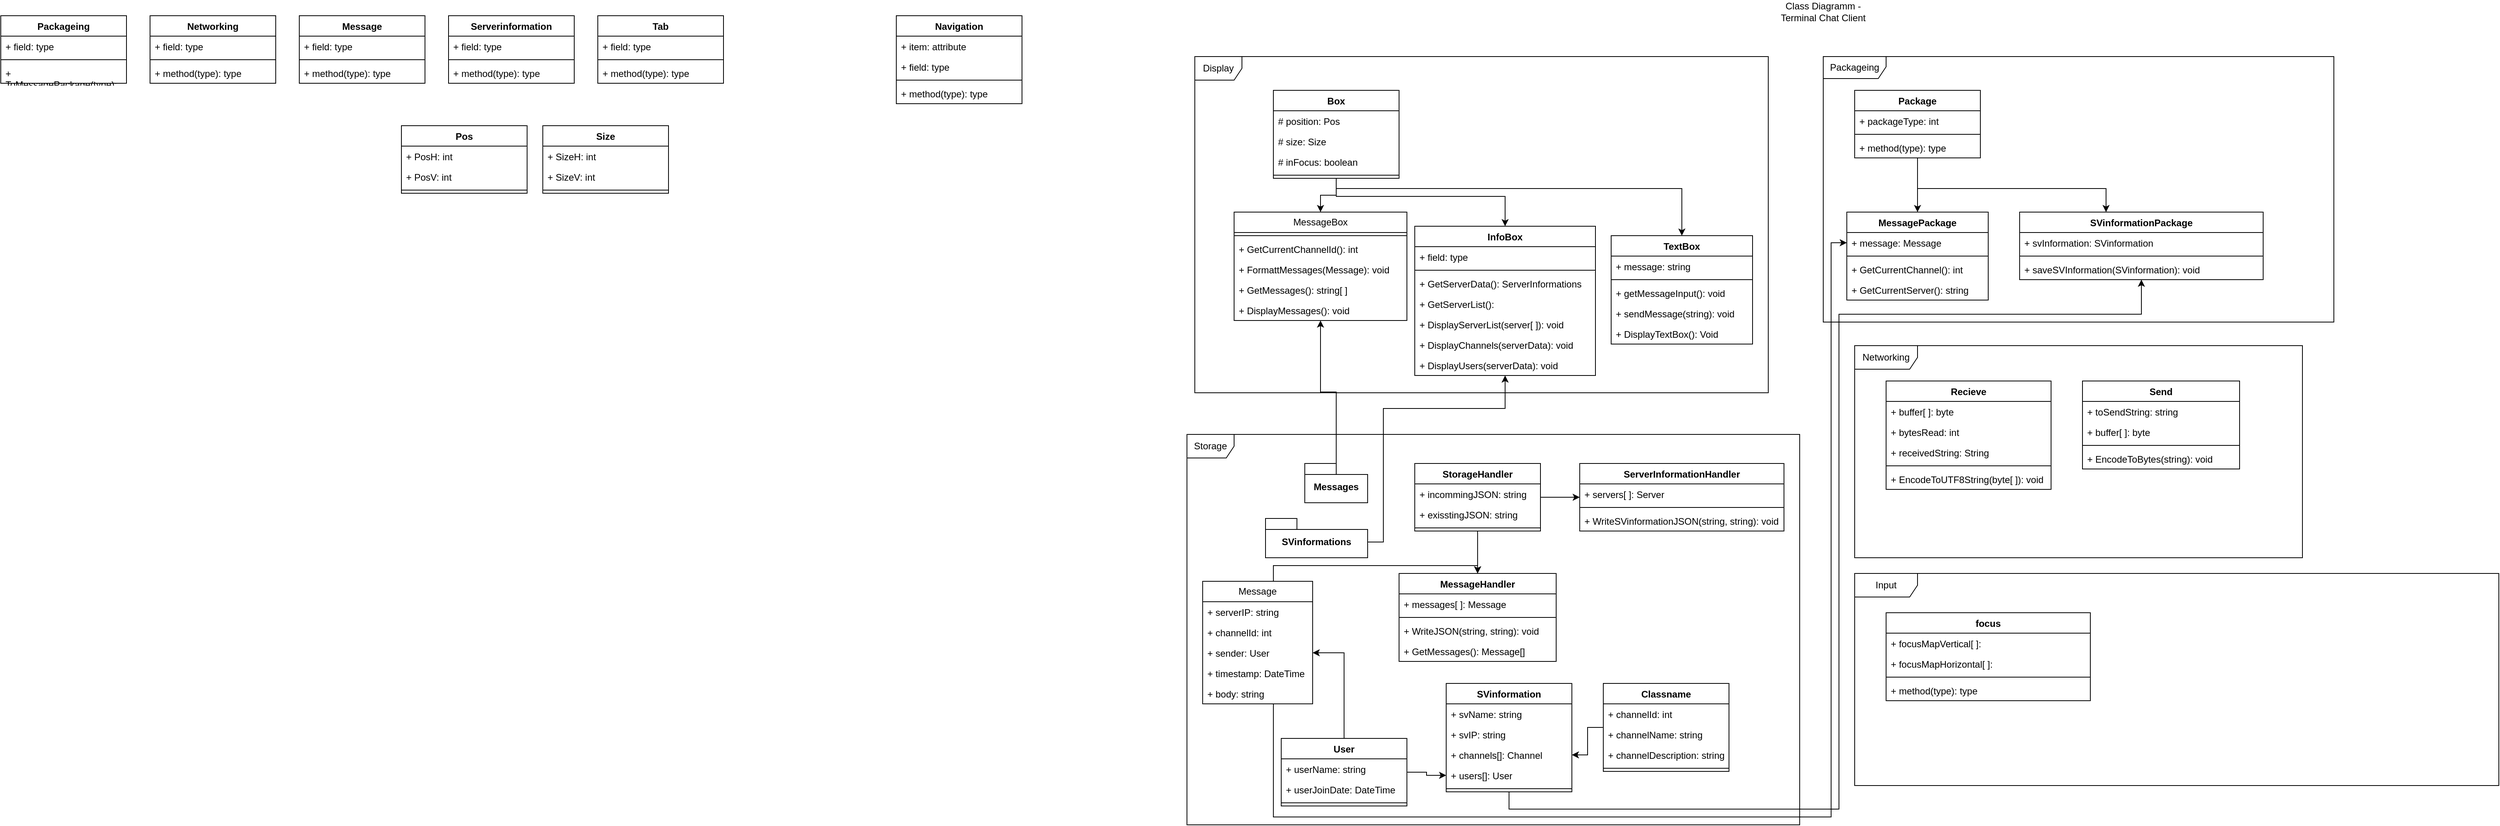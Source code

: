 <mxfile version="27.0.2">
  <diagram name="Seite-1" id="le3THTJW4CfcvoHK0XTa">
    <mxGraphModel dx="3783" dy="1387" grid="1" gridSize="10" guides="1" tooltips="1" connect="1" arrows="1" fold="1" page="1" pageScale="1" pageWidth="1920" pageHeight="1080" math="0" shadow="0">
      <root>
        <mxCell id="0" />
        <mxCell id="1" parent="0" />
        <mxCell id="gGIf_tLiYVhHUic03nXP-1" value="Class Diagramm - Terminal Chat Client" style="text;html=1;align=center;verticalAlign=middle;whiteSpace=wrap;rounded=0;" parent="1" vertex="1">
          <mxGeometry x="890" y="10" width="140" height="30" as="geometry" />
        </mxCell>
        <mxCell id="gGIf_tLiYVhHUic03nXP-6" value="Packageing" style="swimlane;fontStyle=1;align=center;verticalAlign=top;childLayout=stackLayout;horizontal=1;startSize=26;horizontalStack=0;resizeParent=1;resizeParentMax=0;resizeLast=0;collapsible=1;marginBottom=0;whiteSpace=wrap;html=1;" parent="1" vertex="1">
          <mxGeometry x="-1360" y="30" width="160" height="86" as="geometry" />
        </mxCell>
        <mxCell id="gGIf_tLiYVhHUic03nXP-7" value="+ field: type" style="text;strokeColor=none;fillColor=none;align=left;verticalAlign=top;spacingLeft=4;spacingRight=4;overflow=hidden;rotatable=0;points=[[0,0.5],[1,0.5]];portConstraint=eastwest;whiteSpace=wrap;html=1;" parent="gGIf_tLiYVhHUic03nXP-6" vertex="1">
          <mxGeometry y="26" width="160" height="26" as="geometry" />
        </mxCell>
        <mxCell id="gGIf_tLiYVhHUic03nXP-8" value="" style="line;strokeWidth=1;fillColor=none;align=left;verticalAlign=middle;spacingTop=-1;spacingLeft=3;spacingRight=3;rotatable=0;labelPosition=right;points=[];portConstraint=eastwest;strokeColor=inherit;" parent="gGIf_tLiYVhHUic03nXP-6" vertex="1">
          <mxGeometry y="52" width="160" height="8" as="geometry" />
        </mxCell>
        <mxCell id="gGIf_tLiYVhHUic03nXP-9" value="+ ToMessagePackage(type): type" style="text;strokeColor=none;fillColor=none;align=left;verticalAlign=top;spacingLeft=4;spacingRight=4;overflow=hidden;rotatable=0;points=[[0,0.5],[1,0.5]];portConstraint=eastwest;whiteSpace=wrap;html=1;" parent="gGIf_tLiYVhHUic03nXP-6" vertex="1">
          <mxGeometry y="60" width="160" height="26" as="geometry" />
        </mxCell>
        <mxCell id="gGIf_tLiYVhHUic03nXP-10" value="Networking" style="swimlane;fontStyle=1;align=center;verticalAlign=top;childLayout=stackLayout;horizontal=1;startSize=26;horizontalStack=0;resizeParent=1;resizeParentMax=0;resizeLast=0;collapsible=1;marginBottom=0;whiteSpace=wrap;html=1;" parent="1" vertex="1">
          <mxGeometry x="-1170" y="30" width="160" height="86" as="geometry" />
        </mxCell>
        <mxCell id="gGIf_tLiYVhHUic03nXP-11" value="+ field: type" style="text;strokeColor=none;fillColor=none;align=left;verticalAlign=top;spacingLeft=4;spacingRight=4;overflow=hidden;rotatable=0;points=[[0,0.5],[1,0.5]];portConstraint=eastwest;whiteSpace=wrap;html=1;" parent="gGIf_tLiYVhHUic03nXP-10" vertex="1">
          <mxGeometry y="26" width="160" height="26" as="geometry" />
        </mxCell>
        <mxCell id="gGIf_tLiYVhHUic03nXP-12" value="" style="line;strokeWidth=1;fillColor=none;align=left;verticalAlign=middle;spacingTop=-1;spacingLeft=3;spacingRight=3;rotatable=0;labelPosition=right;points=[];portConstraint=eastwest;strokeColor=inherit;" parent="gGIf_tLiYVhHUic03nXP-10" vertex="1">
          <mxGeometry y="52" width="160" height="8" as="geometry" />
        </mxCell>
        <mxCell id="gGIf_tLiYVhHUic03nXP-13" value="+ method(type): type" style="text;strokeColor=none;fillColor=none;align=left;verticalAlign=top;spacingLeft=4;spacingRight=4;overflow=hidden;rotatable=0;points=[[0,0.5],[1,0.5]];portConstraint=eastwest;whiteSpace=wrap;html=1;" parent="gGIf_tLiYVhHUic03nXP-10" vertex="1">
          <mxGeometry y="60" width="160" height="26" as="geometry" />
        </mxCell>
        <mxCell id="gGIf_tLiYVhHUic03nXP-14" value="Message" style="swimlane;fontStyle=1;align=center;verticalAlign=top;childLayout=stackLayout;horizontal=1;startSize=26;horizontalStack=0;resizeParent=1;resizeParentMax=0;resizeLast=0;collapsible=1;marginBottom=0;whiteSpace=wrap;html=1;" parent="1" vertex="1">
          <mxGeometry x="-980" y="30" width="160" height="86" as="geometry" />
        </mxCell>
        <mxCell id="gGIf_tLiYVhHUic03nXP-15" value="+ field: type" style="text;strokeColor=none;fillColor=none;align=left;verticalAlign=top;spacingLeft=4;spacingRight=4;overflow=hidden;rotatable=0;points=[[0,0.5],[1,0.5]];portConstraint=eastwest;whiteSpace=wrap;html=1;" parent="gGIf_tLiYVhHUic03nXP-14" vertex="1">
          <mxGeometry y="26" width="160" height="26" as="geometry" />
        </mxCell>
        <mxCell id="gGIf_tLiYVhHUic03nXP-16" value="" style="line;strokeWidth=1;fillColor=none;align=left;verticalAlign=middle;spacingTop=-1;spacingLeft=3;spacingRight=3;rotatable=0;labelPosition=right;points=[];portConstraint=eastwest;strokeColor=inherit;" parent="gGIf_tLiYVhHUic03nXP-14" vertex="1">
          <mxGeometry y="52" width="160" height="8" as="geometry" />
        </mxCell>
        <mxCell id="gGIf_tLiYVhHUic03nXP-17" value="+ method(type): type" style="text;strokeColor=none;fillColor=none;align=left;verticalAlign=top;spacingLeft=4;spacingRight=4;overflow=hidden;rotatable=0;points=[[0,0.5],[1,0.5]];portConstraint=eastwest;whiteSpace=wrap;html=1;" parent="gGIf_tLiYVhHUic03nXP-14" vertex="1">
          <mxGeometry y="60" width="160" height="26" as="geometry" />
        </mxCell>
        <mxCell id="gGIf_tLiYVhHUic03nXP-18" value="Serverinformation" style="swimlane;fontStyle=1;align=center;verticalAlign=top;childLayout=stackLayout;horizontal=1;startSize=26;horizontalStack=0;resizeParent=1;resizeParentMax=0;resizeLast=0;collapsible=1;marginBottom=0;whiteSpace=wrap;html=1;" parent="1" vertex="1">
          <mxGeometry x="-790" y="30" width="160" height="86" as="geometry" />
        </mxCell>
        <mxCell id="gGIf_tLiYVhHUic03nXP-19" value="+ field: type" style="text;strokeColor=none;fillColor=none;align=left;verticalAlign=top;spacingLeft=4;spacingRight=4;overflow=hidden;rotatable=0;points=[[0,0.5],[1,0.5]];portConstraint=eastwest;whiteSpace=wrap;html=1;" parent="gGIf_tLiYVhHUic03nXP-18" vertex="1">
          <mxGeometry y="26" width="160" height="26" as="geometry" />
        </mxCell>
        <mxCell id="gGIf_tLiYVhHUic03nXP-20" value="" style="line;strokeWidth=1;fillColor=none;align=left;verticalAlign=middle;spacingTop=-1;spacingLeft=3;spacingRight=3;rotatable=0;labelPosition=right;points=[];portConstraint=eastwest;strokeColor=inherit;" parent="gGIf_tLiYVhHUic03nXP-18" vertex="1">
          <mxGeometry y="52" width="160" height="8" as="geometry" />
        </mxCell>
        <mxCell id="gGIf_tLiYVhHUic03nXP-21" value="+ method(type): type" style="text;strokeColor=none;fillColor=none;align=left;verticalAlign=top;spacingLeft=4;spacingRight=4;overflow=hidden;rotatable=0;points=[[0,0.5],[1,0.5]];portConstraint=eastwest;whiteSpace=wrap;html=1;" parent="gGIf_tLiYVhHUic03nXP-18" vertex="1">
          <mxGeometry y="60" width="160" height="26" as="geometry" />
        </mxCell>
        <mxCell id="gGIf_tLiYVhHUic03nXP-22" value="Tab" style="swimlane;fontStyle=1;align=center;verticalAlign=top;childLayout=stackLayout;horizontal=1;startSize=26;horizontalStack=0;resizeParent=1;resizeParentMax=0;resizeLast=0;collapsible=1;marginBottom=0;whiteSpace=wrap;html=1;" parent="1" vertex="1">
          <mxGeometry x="-600" y="30" width="160" height="86" as="geometry" />
        </mxCell>
        <mxCell id="gGIf_tLiYVhHUic03nXP-23" value="+ field: type" style="text;strokeColor=none;fillColor=none;align=left;verticalAlign=top;spacingLeft=4;spacingRight=4;overflow=hidden;rotatable=0;points=[[0,0.5],[1,0.5]];portConstraint=eastwest;whiteSpace=wrap;html=1;" parent="gGIf_tLiYVhHUic03nXP-22" vertex="1">
          <mxGeometry y="26" width="160" height="26" as="geometry" />
        </mxCell>
        <mxCell id="gGIf_tLiYVhHUic03nXP-24" value="" style="line;strokeWidth=1;fillColor=none;align=left;verticalAlign=middle;spacingTop=-1;spacingLeft=3;spacingRight=3;rotatable=0;labelPosition=right;points=[];portConstraint=eastwest;strokeColor=inherit;" parent="gGIf_tLiYVhHUic03nXP-22" vertex="1">
          <mxGeometry y="52" width="160" height="8" as="geometry" />
        </mxCell>
        <mxCell id="gGIf_tLiYVhHUic03nXP-25" value="+ method(type): type" style="text;strokeColor=none;fillColor=none;align=left;verticalAlign=top;spacingLeft=4;spacingRight=4;overflow=hidden;rotatable=0;points=[[0,0.5],[1,0.5]];portConstraint=eastwest;whiteSpace=wrap;html=1;" parent="gGIf_tLiYVhHUic03nXP-22" vertex="1">
          <mxGeometry y="60" width="160" height="26" as="geometry" />
        </mxCell>
        <mxCell id="IkRlT8guli4DYxrjd5r7-16" style="edgeStyle=orthogonalEdgeStyle;rounded=0;orthogonalLoop=1;jettySize=auto;html=1;" edge="1" parent="1" source="gGIf_tLiYVhHUic03nXP-26" target="gGIf_tLiYVhHUic03nXP-54">
          <mxGeometry relative="1" as="geometry" />
        </mxCell>
        <mxCell id="IkRlT8guli4DYxrjd5r7-17" style="edgeStyle=orthogonalEdgeStyle;rounded=0;orthogonalLoop=1;jettySize=auto;html=1;" edge="1" parent="1" source="gGIf_tLiYVhHUic03nXP-26" target="IkRlT8guli4DYxrjd5r7-3">
          <mxGeometry relative="1" as="geometry">
            <Array as="points">
              <mxPoint x="340" y="260" />
              <mxPoint x="555" y="260" />
            </Array>
          </mxGeometry>
        </mxCell>
        <mxCell id="IkRlT8guli4DYxrjd5r7-18" style="edgeStyle=orthogonalEdgeStyle;rounded=0;orthogonalLoop=1;jettySize=auto;html=1;" edge="1" parent="1" source="gGIf_tLiYVhHUic03nXP-26" target="IkRlT8guli4DYxrjd5r7-9">
          <mxGeometry relative="1" as="geometry">
            <Array as="points">
              <mxPoint x="340" y="250" />
              <mxPoint x="780" y="250" />
            </Array>
          </mxGeometry>
        </mxCell>
        <mxCell id="gGIf_tLiYVhHUic03nXP-26" value="Box" style="swimlane;fontStyle=1;align=center;verticalAlign=top;childLayout=stackLayout;horizontal=1;startSize=26;horizontalStack=0;resizeParent=1;resizeParentMax=0;resizeLast=0;collapsible=1;marginBottom=0;whiteSpace=wrap;html=1;" parent="1" vertex="1">
          <mxGeometry x="260" y="125" width="160" height="112" as="geometry" />
        </mxCell>
        <mxCell id="gGIf_tLiYVhHUic03nXP-27" value="# position: Pos" style="text;strokeColor=none;fillColor=none;align=left;verticalAlign=top;spacingLeft=4;spacingRight=4;overflow=hidden;rotatable=0;points=[[0,0.5],[1,0.5]];portConstraint=eastwest;whiteSpace=wrap;html=1;" parent="gGIf_tLiYVhHUic03nXP-26" vertex="1">
          <mxGeometry y="26" width="160" height="26" as="geometry" />
        </mxCell>
        <mxCell id="gGIf_tLiYVhHUic03nXP-30" value="# size: Size" style="text;strokeColor=none;fillColor=none;align=left;verticalAlign=top;spacingLeft=4;spacingRight=4;overflow=hidden;rotatable=0;points=[[0,0.5],[1,0.5]];portConstraint=eastwest;whiteSpace=wrap;html=1;" parent="gGIf_tLiYVhHUic03nXP-26" vertex="1">
          <mxGeometry y="52" width="160" height="26" as="geometry" />
        </mxCell>
        <mxCell id="gGIf_tLiYVhHUic03nXP-32" value="# inFocus: boolean" style="text;strokeColor=none;fillColor=none;align=left;verticalAlign=top;spacingLeft=4;spacingRight=4;overflow=hidden;rotatable=0;points=[[0,0.5],[1,0.5]];portConstraint=eastwest;whiteSpace=wrap;html=1;" parent="gGIf_tLiYVhHUic03nXP-26" vertex="1">
          <mxGeometry y="78" width="160" height="26" as="geometry" />
        </mxCell>
        <mxCell id="gGIf_tLiYVhHUic03nXP-28" value="" style="line;strokeWidth=1;fillColor=none;align=left;verticalAlign=middle;spacingTop=-1;spacingLeft=3;spacingRight=3;rotatable=0;labelPosition=right;points=[];portConstraint=eastwest;strokeColor=inherit;" parent="gGIf_tLiYVhHUic03nXP-26" vertex="1">
          <mxGeometry y="104" width="160" height="8" as="geometry" />
        </mxCell>
        <mxCell id="gGIf_tLiYVhHUic03nXP-34" value="Navigation" style="swimlane;fontStyle=1;align=center;verticalAlign=top;childLayout=stackLayout;horizontal=1;startSize=26;horizontalStack=0;resizeParent=1;resizeParentMax=0;resizeLast=0;collapsible=1;marginBottom=0;whiteSpace=wrap;html=1;" parent="1" vertex="1">
          <mxGeometry x="-220" y="30" width="160" height="112" as="geometry" />
        </mxCell>
        <mxCell id="gGIf_tLiYVhHUic03nXP-38" value="+ item: attribute" style="text;strokeColor=none;fillColor=none;align=left;verticalAlign=top;spacingLeft=4;spacingRight=4;overflow=hidden;rotatable=0;points=[[0,0.5],[1,0.5]];portConstraint=eastwest;whiteSpace=wrap;html=1;" parent="gGIf_tLiYVhHUic03nXP-34" vertex="1">
          <mxGeometry y="26" width="160" height="26" as="geometry" />
        </mxCell>
        <mxCell id="gGIf_tLiYVhHUic03nXP-35" value="+ field: type" style="text;strokeColor=none;fillColor=none;align=left;verticalAlign=top;spacingLeft=4;spacingRight=4;overflow=hidden;rotatable=0;points=[[0,0.5],[1,0.5]];portConstraint=eastwest;whiteSpace=wrap;html=1;" parent="gGIf_tLiYVhHUic03nXP-34" vertex="1">
          <mxGeometry y="52" width="160" height="26" as="geometry" />
        </mxCell>
        <mxCell id="gGIf_tLiYVhHUic03nXP-36" value="" style="line;strokeWidth=1;fillColor=none;align=left;verticalAlign=middle;spacingTop=-1;spacingLeft=3;spacingRight=3;rotatable=0;labelPosition=right;points=[];portConstraint=eastwest;strokeColor=inherit;" parent="gGIf_tLiYVhHUic03nXP-34" vertex="1">
          <mxGeometry y="78" width="160" height="8" as="geometry" />
        </mxCell>
        <mxCell id="gGIf_tLiYVhHUic03nXP-37" value="+ method(type): type" style="text;strokeColor=none;fillColor=none;align=left;verticalAlign=top;spacingLeft=4;spacingRight=4;overflow=hidden;rotatable=0;points=[[0,0.5],[1,0.5]];portConstraint=eastwest;whiteSpace=wrap;html=1;" parent="gGIf_tLiYVhHUic03nXP-34" vertex="1">
          <mxGeometry y="86" width="160" height="26" as="geometry" />
        </mxCell>
        <mxCell id="gGIf_tLiYVhHUic03nXP-39" value="Pos" style="swimlane;fontStyle=1;align=center;verticalAlign=top;childLayout=stackLayout;horizontal=1;startSize=26;horizontalStack=0;resizeParent=1;resizeParentMax=0;resizeLast=0;collapsible=1;marginBottom=0;whiteSpace=wrap;html=1;" parent="1" vertex="1">
          <mxGeometry x="-850" y="170" width="160" height="86" as="geometry" />
        </mxCell>
        <mxCell id="gGIf_tLiYVhHUic03nXP-40" value="+ PosH: int" style="text;strokeColor=none;fillColor=none;align=left;verticalAlign=top;spacingLeft=4;spacingRight=4;overflow=hidden;rotatable=0;points=[[0,0.5],[1,0.5]];portConstraint=eastwest;whiteSpace=wrap;html=1;" parent="gGIf_tLiYVhHUic03nXP-39" vertex="1">
          <mxGeometry y="26" width="160" height="26" as="geometry" />
        </mxCell>
        <mxCell id="gGIf_tLiYVhHUic03nXP-43" value="+ PosV: int" style="text;strokeColor=none;fillColor=none;align=left;verticalAlign=top;spacingLeft=4;spacingRight=4;overflow=hidden;rotatable=0;points=[[0,0.5],[1,0.5]];portConstraint=eastwest;whiteSpace=wrap;html=1;" parent="gGIf_tLiYVhHUic03nXP-39" vertex="1">
          <mxGeometry y="52" width="160" height="26" as="geometry" />
        </mxCell>
        <mxCell id="gGIf_tLiYVhHUic03nXP-41" value="" style="line;strokeWidth=1;fillColor=none;align=left;verticalAlign=middle;spacingTop=-1;spacingLeft=3;spacingRight=3;rotatable=0;labelPosition=right;points=[];portConstraint=eastwest;strokeColor=inherit;" parent="gGIf_tLiYVhHUic03nXP-39" vertex="1">
          <mxGeometry y="78" width="160" height="8" as="geometry" />
        </mxCell>
        <mxCell id="gGIf_tLiYVhHUic03nXP-44" value="Size" style="swimlane;fontStyle=1;align=center;verticalAlign=top;childLayout=stackLayout;horizontal=1;startSize=26;horizontalStack=0;resizeParent=1;resizeParentMax=0;resizeLast=0;collapsible=1;marginBottom=0;whiteSpace=wrap;html=1;" parent="1" vertex="1">
          <mxGeometry x="-670" y="170" width="160" height="86" as="geometry" />
        </mxCell>
        <mxCell id="gGIf_tLiYVhHUic03nXP-45" value="+ SizeH: int" style="text;strokeColor=none;fillColor=none;align=left;verticalAlign=top;spacingLeft=4;spacingRight=4;overflow=hidden;rotatable=0;points=[[0,0.5],[1,0.5]];portConstraint=eastwest;whiteSpace=wrap;html=1;" parent="gGIf_tLiYVhHUic03nXP-44" vertex="1">
          <mxGeometry y="26" width="160" height="26" as="geometry" />
        </mxCell>
        <mxCell id="gGIf_tLiYVhHUic03nXP-46" value="+ SizeV: int" style="text;strokeColor=none;fillColor=none;align=left;verticalAlign=top;spacingLeft=4;spacingRight=4;overflow=hidden;rotatable=0;points=[[0,0.5],[1,0.5]];portConstraint=eastwest;whiteSpace=wrap;html=1;" parent="gGIf_tLiYVhHUic03nXP-44" vertex="1">
          <mxGeometry y="52" width="160" height="26" as="geometry" />
        </mxCell>
        <mxCell id="gGIf_tLiYVhHUic03nXP-47" value="" style="line;strokeWidth=1;fillColor=none;align=left;verticalAlign=middle;spacingTop=-1;spacingLeft=3;spacingRight=3;rotatable=0;labelPosition=right;points=[];portConstraint=eastwest;strokeColor=inherit;" parent="gGIf_tLiYVhHUic03nXP-44" vertex="1">
          <mxGeometry y="78" width="160" height="8" as="geometry" />
        </mxCell>
        <mxCell id="gGIf_tLiYVhHUic03nXP-53" value="Display" style="shape=umlFrame;whiteSpace=wrap;html=1;pointerEvents=0;" parent="1" vertex="1">
          <mxGeometry x="160" y="82" width="730" height="428" as="geometry" />
        </mxCell>
        <mxCell id="gGIf_tLiYVhHUic03nXP-54" value="MessageBox" style="swimlane;fontStyle=0;childLayout=stackLayout;horizontal=1;startSize=26;fillColor=none;horizontalStack=0;resizeParent=1;resizeParentMax=0;resizeLast=0;collapsible=1;marginBottom=0;whiteSpace=wrap;html=1;" parent="1" vertex="1">
          <mxGeometry x="210" y="280" width="220" height="138" as="geometry" />
        </mxCell>
        <mxCell id="IkRlT8guli4DYxrjd5r7-1" value="" style="line;strokeWidth=1;fillColor=none;align=left;verticalAlign=middle;spacingTop=-1;spacingLeft=3;spacingRight=3;rotatable=0;labelPosition=right;points=[];portConstraint=eastwest;strokeColor=inherit;" vertex="1" parent="gGIf_tLiYVhHUic03nXP-54">
          <mxGeometry y="26" width="220" height="8" as="geometry" />
        </mxCell>
        <mxCell id="IkRlT8guli4DYxrjd5r7-78" value="+ GetCurrentChannelId(): int" style="text;strokeColor=none;fillColor=none;align=left;verticalAlign=top;spacingLeft=4;spacingRight=4;overflow=hidden;rotatable=0;points=[[0,0.5],[1,0.5]];portConstraint=eastwest;whiteSpace=wrap;html=1;" vertex="1" parent="gGIf_tLiYVhHUic03nXP-54">
          <mxGeometry y="34" width="220" height="26" as="geometry" />
        </mxCell>
        <mxCell id="IkRlT8guli4DYxrjd5r7-80" value="+ FormattMessages(Message): void" style="text;strokeColor=none;fillColor=none;align=left;verticalAlign=top;spacingLeft=4;spacingRight=4;overflow=hidden;rotatable=0;points=[[0,0.5],[1,0.5]];portConstraint=eastwest;whiteSpace=wrap;html=1;" vertex="1" parent="gGIf_tLiYVhHUic03nXP-54">
          <mxGeometry y="60" width="220" height="26" as="geometry" />
        </mxCell>
        <mxCell id="IkRlT8guli4DYxrjd5r7-2" value="+ GetMessages(): string[ ]" style="text;strokeColor=none;fillColor=none;align=left;verticalAlign=top;spacingLeft=4;spacingRight=4;overflow=hidden;rotatable=0;points=[[0,0.5],[1,0.5]];portConstraint=eastwest;whiteSpace=wrap;html=1;" vertex="1" parent="gGIf_tLiYVhHUic03nXP-54">
          <mxGeometry y="86" width="220" height="26" as="geometry" />
        </mxCell>
        <mxCell id="gGIf_tLiYVhHUic03nXP-57" value="+ DisplayMessages(): void" style="text;strokeColor=none;fillColor=none;align=left;verticalAlign=top;spacingLeft=4;spacingRight=4;overflow=hidden;rotatable=0;points=[[0,0.5],[1,0.5]];portConstraint=eastwest;whiteSpace=wrap;html=1;" parent="gGIf_tLiYVhHUic03nXP-54" vertex="1">
          <mxGeometry y="112" width="220" height="26" as="geometry" />
        </mxCell>
        <mxCell id="IkRlT8guli4DYxrjd5r7-3" value="InfoBox" style="swimlane;fontStyle=1;align=center;verticalAlign=top;childLayout=stackLayout;horizontal=1;startSize=26;horizontalStack=0;resizeParent=1;resizeParentMax=0;resizeLast=0;collapsible=1;marginBottom=0;whiteSpace=wrap;html=1;" vertex="1" parent="1">
          <mxGeometry x="440" y="298" width="230" height="190" as="geometry" />
        </mxCell>
        <mxCell id="IkRlT8guli4DYxrjd5r7-4" value="+ field: type" style="text;strokeColor=none;fillColor=none;align=left;verticalAlign=top;spacingLeft=4;spacingRight=4;overflow=hidden;rotatable=0;points=[[0,0.5],[1,0.5]];portConstraint=eastwest;whiteSpace=wrap;html=1;" vertex="1" parent="IkRlT8guli4DYxrjd5r7-3">
          <mxGeometry y="26" width="230" height="26" as="geometry" />
        </mxCell>
        <mxCell id="IkRlT8guli4DYxrjd5r7-5" value="" style="line;strokeWidth=1;fillColor=none;align=left;verticalAlign=middle;spacingTop=-1;spacingLeft=3;spacingRight=3;rotatable=0;labelPosition=right;points=[];portConstraint=eastwest;strokeColor=inherit;" vertex="1" parent="IkRlT8guli4DYxrjd5r7-3">
          <mxGeometry y="52" width="230" height="8" as="geometry" />
        </mxCell>
        <mxCell id="IkRlT8guli4DYxrjd5r7-6" value="+ GetServerData(): ServerInformations" style="text;strokeColor=none;fillColor=none;align=left;verticalAlign=top;spacingLeft=4;spacingRight=4;overflow=hidden;rotatable=0;points=[[0,0.5],[1,0.5]];portConstraint=eastwest;whiteSpace=wrap;html=1;" vertex="1" parent="IkRlT8guli4DYxrjd5r7-3">
          <mxGeometry y="60" width="230" height="26" as="geometry" />
        </mxCell>
        <mxCell id="IkRlT8guli4DYxrjd5r7-15" value="+ GetServerList():&amp;nbsp;" style="text;strokeColor=none;fillColor=none;align=left;verticalAlign=top;spacingLeft=4;spacingRight=4;overflow=hidden;rotatable=0;points=[[0,0.5],[1,0.5]];portConstraint=eastwest;whiteSpace=wrap;html=1;" vertex="1" parent="IkRlT8guli4DYxrjd5r7-3">
          <mxGeometry y="86" width="230" height="26" as="geometry" />
        </mxCell>
        <mxCell id="IkRlT8guli4DYxrjd5r7-13" value="+ DisplayServerList(server[ ]): void&amp;nbsp;" style="text;strokeColor=none;fillColor=none;align=left;verticalAlign=top;spacingLeft=4;spacingRight=4;overflow=hidden;rotatable=0;points=[[0,0.5],[1,0.5]];portConstraint=eastwest;whiteSpace=wrap;html=1;" vertex="1" parent="IkRlT8guli4DYxrjd5r7-3">
          <mxGeometry y="112" width="230" height="26" as="geometry" />
        </mxCell>
        <mxCell id="IkRlT8guli4DYxrjd5r7-14" value="+ DisplayChannels(serverData): void" style="text;strokeColor=none;fillColor=none;align=left;verticalAlign=top;spacingLeft=4;spacingRight=4;overflow=hidden;rotatable=0;points=[[0,0.5],[1,0.5]];portConstraint=eastwest;whiteSpace=wrap;html=1;" vertex="1" parent="IkRlT8guli4DYxrjd5r7-3">
          <mxGeometry y="138" width="230" height="26" as="geometry" />
        </mxCell>
        <mxCell id="IkRlT8guli4DYxrjd5r7-7" value="+ DisplayUsers(serverData): void" style="text;strokeColor=none;fillColor=none;align=left;verticalAlign=top;spacingLeft=4;spacingRight=4;overflow=hidden;rotatable=0;points=[[0,0.5],[1,0.5]];portConstraint=eastwest;whiteSpace=wrap;html=1;" vertex="1" parent="IkRlT8guli4DYxrjd5r7-3">
          <mxGeometry y="164" width="230" height="26" as="geometry" />
        </mxCell>
        <mxCell id="IkRlT8guli4DYxrjd5r7-9" value="TextBox" style="swimlane;fontStyle=1;align=center;verticalAlign=top;childLayout=stackLayout;horizontal=1;startSize=26;horizontalStack=0;resizeParent=1;resizeParentMax=0;resizeLast=0;collapsible=1;marginBottom=0;whiteSpace=wrap;html=1;" vertex="1" parent="1">
          <mxGeometry x="690" y="310" width="180" height="138" as="geometry" />
        </mxCell>
        <mxCell id="IkRlT8guli4DYxrjd5r7-10" value="+ message: string" style="text;strokeColor=none;fillColor=none;align=left;verticalAlign=top;spacingLeft=4;spacingRight=4;overflow=hidden;rotatable=0;points=[[0,0.5],[1,0.5]];portConstraint=eastwest;whiteSpace=wrap;html=1;" vertex="1" parent="IkRlT8guli4DYxrjd5r7-9">
          <mxGeometry y="26" width="180" height="26" as="geometry" />
        </mxCell>
        <mxCell id="IkRlT8guli4DYxrjd5r7-11" value="" style="line;strokeWidth=1;fillColor=none;align=left;verticalAlign=middle;spacingTop=-1;spacingLeft=3;spacingRight=3;rotatable=0;labelPosition=right;points=[];portConstraint=eastwest;strokeColor=inherit;" vertex="1" parent="IkRlT8guli4DYxrjd5r7-9">
          <mxGeometry y="52" width="180" height="8" as="geometry" />
        </mxCell>
        <mxCell id="IkRlT8guli4DYxrjd5r7-23" value="+ getMessageInput(): void" style="text;strokeColor=none;fillColor=none;align=left;verticalAlign=top;spacingLeft=4;spacingRight=4;overflow=hidden;rotatable=0;points=[[0,0.5],[1,0.5]];portConstraint=eastwest;whiteSpace=wrap;html=1;" vertex="1" parent="IkRlT8guli4DYxrjd5r7-9">
          <mxGeometry y="60" width="180" height="26" as="geometry" />
        </mxCell>
        <mxCell id="IkRlT8guli4DYxrjd5r7-12" value="+ sendMessage(string): void" style="text;strokeColor=none;fillColor=none;align=left;verticalAlign=top;spacingLeft=4;spacingRight=4;overflow=hidden;rotatable=0;points=[[0,0.5],[1,0.5]];portConstraint=eastwest;whiteSpace=wrap;html=1;" vertex="1" parent="IkRlT8guli4DYxrjd5r7-9">
          <mxGeometry y="86" width="180" height="26" as="geometry" />
        </mxCell>
        <mxCell id="IkRlT8guli4DYxrjd5r7-24" value="+ DisplayTextBox(): Void" style="text;strokeColor=none;fillColor=none;align=left;verticalAlign=top;spacingLeft=4;spacingRight=4;overflow=hidden;rotatable=0;points=[[0,0.5],[1,0.5]];portConstraint=eastwest;whiteSpace=wrap;html=1;" vertex="1" parent="IkRlT8guli4DYxrjd5r7-9">
          <mxGeometry y="112" width="180" height="26" as="geometry" />
        </mxCell>
        <mxCell id="IkRlT8guli4DYxrjd5r7-20" style="edgeStyle=orthogonalEdgeStyle;rounded=0;orthogonalLoop=1;jettySize=auto;html=1;" edge="1" parent="1" source="IkRlT8guli4DYxrjd5r7-19" target="gGIf_tLiYVhHUic03nXP-54">
          <mxGeometry relative="1" as="geometry" />
        </mxCell>
        <mxCell id="IkRlT8guli4DYxrjd5r7-19" value="Messages" style="shape=folder;fontStyle=1;spacingTop=10;tabWidth=40;tabHeight=14;tabPosition=left;html=1;whiteSpace=wrap;" vertex="1" parent="1">
          <mxGeometry x="300" y="600" width="80" height="50" as="geometry" />
        </mxCell>
        <mxCell id="IkRlT8guli4DYxrjd5r7-22" style="edgeStyle=orthogonalEdgeStyle;rounded=0;orthogonalLoop=1;jettySize=auto;html=1;" edge="1" parent="1" source="IkRlT8guli4DYxrjd5r7-21" target="IkRlT8guli4DYxrjd5r7-3">
          <mxGeometry relative="1" as="geometry">
            <Array as="points">
              <mxPoint x="400" y="700" />
              <mxPoint x="400" y="530" />
              <mxPoint x="555" y="530" />
            </Array>
          </mxGeometry>
        </mxCell>
        <mxCell id="IkRlT8guli4DYxrjd5r7-21" value="SVinformations" style="shape=folder;fontStyle=1;spacingTop=10;tabWidth=40;tabHeight=14;tabPosition=left;html=1;whiteSpace=wrap;" vertex="1" parent="1">
          <mxGeometry x="250" y="670" width="130" height="50" as="geometry" />
        </mxCell>
        <mxCell id="IkRlT8guli4DYxrjd5r7-25" value="Packageing" style="shape=umlFrame;whiteSpace=wrap;html=1;pointerEvents=0;width=80;height=28;" vertex="1" parent="1">
          <mxGeometry x="960" y="82" width="650" height="338" as="geometry" />
        </mxCell>
        <mxCell id="IkRlT8guli4DYxrjd5r7-36" style="edgeStyle=orthogonalEdgeStyle;rounded=0;orthogonalLoop=1;jettySize=auto;html=1;" edge="1" parent="1" source="IkRlT8guli4DYxrjd5r7-26" target="IkRlT8guli4DYxrjd5r7-32">
          <mxGeometry relative="1" as="geometry" />
        </mxCell>
        <mxCell id="IkRlT8guli4DYxrjd5r7-54" style="edgeStyle=orthogonalEdgeStyle;rounded=0;orthogonalLoop=1;jettySize=auto;html=1;" edge="1" parent="1" source="IkRlT8guli4DYxrjd5r7-26" target="IkRlT8guli4DYxrjd5r7-50">
          <mxGeometry relative="1" as="geometry">
            <Array as="points">
              <mxPoint x="1080" y="250" />
              <mxPoint x="1320" y="250" />
            </Array>
          </mxGeometry>
        </mxCell>
        <mxCell id="IkRlT8guli4DYxrjd5r7-26" value="Package" style="swimlane;fontStyle=1;align=center;verticalAlign=top;childLayout=stackLayout;horizontal=1;startSize=26;horizontalStack=0;resizeParent=1;resizeParentMax=0;resizeLast=0;collapsible=1;marginBottom=0;whiteSpace=wrap;html=1;" vertex="1" parent="1">
          <mxGeometry x="1000" y="125" width="160" height="86" as="geometry" />
        </mxCell>
        <mxCell id="IkRlT8guli4DYxrjd5r7-27" value="+ packageType: int" style="text;strokeColor=none;fillColor=none;align=left;verticalAlign=top;spacingLeft=4;spacingRight=4;overflow=hidden;rotatable=0;points=[[0,0.5],[1,0.5]];portConstraint=eastwest;whiteSpace=wrap;html=1;" vertex="1" parent="IkRlT8guli4DYxrjd5r7-26">
          <mxGeometry y="26" width="160" height="26" as="geometry" />
        </mxCell>
        <mxCell id="IkRlT8guli4DYxrjd5r7-28" value="" style="line;strokeWidth=1;fillColor=none;align=left;verticalAlign=middle;spacingTop=-1;spacingLeft=3;spacingRight=3;rotatable=0;labelPosition=right;points=[];portConstraint=eastwest;strokeColor=inherit;" vertex="1" parent="IkRlT8guli4DYxrjd5r7-26">
          <mxGeometry y="52" width="160" height="8" as="geometry" />
        </mxCell>
        <mxCell id="IkRlT8guli4DYxrjd5r7-29" value="+ method(type): type" style="text;strokeColor=none;fillColor=none;align=left;verticalAlign=top;spacingLeft=4;spacingRight=4;overflow=hidden;rotatable=0;points=[[0,0.5],[1,0.5]];portConstraint=eastwest;whiteSpace=wrap;html=1;" vertex="1" parent="IkRlT8guli4DYxrjd5r7-26">
          <mxGeometry y="60" width="160" height="26" as="geometry" />
        </mxCell>
        <mxCell id="IkRlT8guli4DYxrjd5r7-32" value="MessagePackage" style="swimlane;fontStyle=1;align=center;verticalAlign=top;childLayout=stackLayout;horizontal=1;startSize=26;horizontalStack=0;resizeParent=1;resizeParentMax=0;resizeLast=0;collapsible=1;marginBottom=0;whiteSpace=wrap;html=1;" vertex="1" parent="1">
          <mxGeometry x="990" y="280" width="180" height="112" as="geometry" />
        </mxCell>
        <mxCell id="IkRlT8guli4DYxrjd5r7-48" value="+ message: Message" style="text;strokeColor=none;fillColor=none;align=left;verticalAlign=top;spacingLeft=4;spacingRight=4;overflow=hidden;rotatable=0;points=[[0,0.5],[1,0.5]];portConstraint=eastwest;whiteSpace=wrap;html=1;" vertex="1" parent="IkRlT8guli4DYxrjd5r7-32">
          <mxGeometry y="26" width="180" height="26" as="geometry" />
        </mxCell>
        <mxCell id="IkRlT8guli4DYxrjd5r7-34" value="" style="line;strokeWidth=1;fillColor=none;align=left;verticalAlign=middle;spacingTop=-1;spacingLeft=3;spacingRight=3;rotatable=0;labelPosition=right;points=[];portConstraint=eastwest;strokeColor=inherit;" vertex="1" parent="IkRlT8guli4DYxrjd5r7-32">
          <mxGeometry y="52" width="180" height="8" as="geometry" />
        </mxCell>
        <mxCell id="IkRlT8guli4DYxrjd5r7-35" value="+ GetCurrentChannel(): int" style="text;strokeColor=none;fillColor=none;align=left;verticalAlign=top;spacingLeft=4;spacingRight=4;overflow=hidden;rotatable=0;points=[[0,0.5],[1,0.5]];portConstraint=eastwest;whiteSpace=wrap;html=1;" vertex="1" parent="IkRlT8guli4DYxrjd5r7-32">
          <mxGeometry y="60" width="180" height="26" as="geometry" />
        </mxCell>
        <mxCell id="IkRlT8guli4DYxrjd5r7-45" value="+ GetCurrentServer(): string" style="text;strokeColor=none;fillColor=none;align=left;verticalAlign=top;spacingLeft=4;spacingRight=4;overflow=hidden;rotatable=0;points=[[0,0.5],[1,0.5]];portConstraint=eastwest;whiteSpace=wrap;html=1;" vertex="1" parent="IkRlT8guli4DYxrjd5r7-32">
          <mxGeometry y="86" width="180" height="26" as="geometry" />
        </mxCell>
        <mxCell id="IkRlT8guli4DYxrjd5r7-49" style="edgeStyle=orthogonalEdgeStyle;rounded=0;orthogonalLoop=1;jettySize=auto;html=1;" edge="1" parent="1" source="IkRlT8guli4DYxrjd5r7-40" target="IkRlT8guli4DYxrjd5r7-48">
          <mxGeometry relative="1" as="geometry">
            <Array as="points">
              <mxPoint x="260" y="1050" />
              <mxPoint x="970" y="1050" />
              <mxPoint x="970" y="319" />
            </Array>
          </mxGeometry>
        </mxCell>
        <mxCell id="IkRlT8guli4DYxrjd5r7-72" style="edgeStyle=orthogonalEdgeStyle;rounded=0;orthogonalLoop=1;jettySize=auto;html=1;" edge="1" parent="1" source="IkRlT8guli4DYxrjd5r7-40" target="IkRlT8guli4DYxrjd5r7-65">
          <mxGeometry relative="1" as="geometry">
            <Array as="points">
              <mxPoint x="260" y="730" />
              <mxPoint x="520" y="730" />
            </Array>
          </mxGeometry>
        </mxCell>
        <mxCell id="IkRlT8guli4DYxrjd5r7-40" value="Message" style="swimlane;fontStyle=0;childLayout=stackLayout;horizontal=1;startSize=26;fillColor=none;horizontalStack=0;resizeParent=1;resizeParentMax=0;resizeLast=0;collapsible=1;marginBottom=0;whiteSpace=wrap;html=1;" vertex="1" parent="1">
          <mxGeometry x="170" y="750" width="140" height="156" as="geometry" />
        </mxCell>
        <mxCell id="IkRlT8guli4DYxrjd5r7-46" value="+ serverIP: string" style="text;strokeColor=none;fillColor=none;align=left;verticalAlign=top;spacingLeft=4;spacingRight=4;overflow=hidden;rotatable=0;points=[[0,0.5],[1,0.5]];portConstraint=eastwest;whiteSpace=wrap;html=1;" vertex="1" parent="IkRlT8guli4DYxrjd5r7-40">
          <mxGeometry y="26" width="140" height="26" as="geometry" />
        </mxCell>
        <mxCell id="IkRlT8guli4DYxrjd5r7-44" value="+ channelId: int" style="text;strokeColor=none;fillColor=none;align=left;verticalAlign=top;spacingLeft=4;spacingRight=4;overflow=hidden;rotatable=0;points=[[0,0.5],[1,0.5]];portConstraint=eastwest;whiteSpace=wrap;html=1;" vertex="1" parent="IkRlT8guli4DYxrjd5r7-40">
          <mxGeometry y="52" width="140" height="26" as="geometry" />
        </mxCell>
        <mxCell id="IkRlT8guli4DYxrjd5r7-41" value="+ sender: User" style="text;strokeColor=none;fillColor=none;align=left;verticalAlign=top;spacingLeft=4;spacingRight=4;overflow=hidden;rotatable=0;points=[[0,0.5],[1,0.5]];portConstraint=eastwest;whiteSpace=wrap;html=1;" vertex="1" parent="IkRlT8guli4DYxrjd5r7-40">
          <mxGeometry y="78" width="140" height="26" as="geometry" />
        </mxCell>
        <mxCell id="IkRlT8guli4DYxrjd5r7-42" value="+ timestamp: DateTime" style="text;strokeColor=none;fillColor=none;align=left;verticalAlign=top;spacingLeft=4;spacingRight=4;overflow=hidden;rotatable=0;points=[[0,0.5],[1,0.5]];portConstraint=eastwest;whiteSpace=wrap;html=1;" vertex="1" parent="IkRlT8guli4DYxrjd5r7-40">
          <mxGeometry y="104" width="140" height="26" as="geometry" />
        </mxCell>
        <mxCell id="IkRlT8guli4DYxrjd5r7-43" value="+ body: s&lt;span style=&quot;background-color: transparent; color: light-dark(rgb(0, 0, 0), rgb(255, 255, 255));&quot;&gt;tring&lt;/span&gt;" style="text;strokeColor=none;fillColor=none;align=left;verticalAlign=top;spacingLeft=4;spacingRight=4;overflow=hidden;rotatable=0;points=[[0,0.5],[1,0.5]];portConstraint=eastwest;whiteSpace=wrap;html=1;" vertex="1" parent="IkRlT8guli4DYxrjd5r7-40">
          <mxGeometry y="130" width="140" height="26" as="geometry" />
        </mxCell>
        <mxCell id="IkRlT8guli4DYxrjd5r7-50" value="SVinformationPackage" style="swimlane;fontStyle=1;align=center;verticalAlign=top;childLayout=stackLayout;horizontal=1;startSize=26;horizontalStack=0;resizeParent=1;resizeParentMax=0;resizeLast=0;collapsible=1;marginBottom=0;whiteSpace=wrap;html=1;" vertex="1" parent="1">
          <mxGeometry x="1210" y="280" width="310" height="86" as="geometry" />
        </mxCell>
        <mxCell id="IkRlT8guli4DYxrjd5r7-51" value="+ svInformation: SVinformation" style="text;strokeColor=none;fillColor=none;align=left;verticalAlign=top;spacingLeft=4;spacingRight=4;overflow=hidden;rotatable=0;points=[[0,0.5],[1,0.5]];portConstraint=eastwest;whiteSpace=wrap;html=1;" vertex="1" parent="IkRlT8guli4DYxrjd5r7-50">
          <mxGeometry y="26" width="310" height="26" as="geometry" />
        </mxCell>
        <mxCell id="IkRlT8guli4DYxrjd5r7-52" value="" style="line;strokeWidth=1;fillColor=none;align=left;verticalAlign=middle;spacingTop=-1;spacingLeft=3;spacingRight=3;rotatable=0;labelPosition=right;points=[];portConstraint=eastwest;strokeColor=inherit;" vertex="1" parent="IkRlT8guli4DYxrjd5r7-50">
          <mxGeometry y="52" width="310" height="8" as="geometry" />
        </mxCell>
        <mxCell id="IkRlT8guli4DYxrjd5r7-57" value="+ saveSVInformation(SVinformation): void" style="text;strokeColor=none;fillColor=none;align=left;verticalAlign=top;spacingLeft=4;spacingRight=4;overflow=hidden;rotatable=0;points=[[0,0.5],[1,0.5]];portConstraint=eastwest;whiteSpace=wrap;html=1;" vertex="1" parent="IkRlT8guli4DYxrjd5r7-50">
          <mxGeometry y="60" width="310" height="26" as="geometry" />
        </mxCell>
        <mxCell id="IkRlT8guli4DYxrjd5r7-59" value="Storage" style="shape=umlFrame;whiteSpace=wrap;html=1;pointerEvents=0;" vertex="1" parent="1">
          <mxGeometry x="150" y="563" width="780" height="497" as="geometry" />
        </mxCell>
        <mxCell id="IkRlT8guli4DYxrjd5r7-69" style="edgeStyle=orthogonalEdgeStyle;rounded=0;orthogonalLoop=1;jettySize=auto;html=1;" edge="1" parent="1" source="IkRlT8guli4DYxrjd5r7-60" target="IkRlT8guli4DYxrjd5r7-65">
          <mxGeometry relative="1" as="geometry" />
        </mxCell>
        <mxCell id="IkRlT8guli4DYxrjd5r7-79" style="edgeStyle=orthogonalEdgeStyle;rounded=0;orthogonalLoop=1;jettySize=auto;html=1;" edge="1" parent="1" source="IkRlT8guli4DYxrjd5r7-60" target="IkRlT8guli4DYxrjd5r7-73">
          <mxGeometry relative="1" as="geometry" />
        </mxCell>
        <mxCell id="IkRlT8guli4DYxrjd5r7-60" value="StorageHandler" style="swimlane;fontStyle=1;align=center;verticalAlign=top;childLayout=stackLayout;horizontal=1;startSize=26;horizontalStack=0;resizeParent=1;resizeParentMax=0;resizeLast=0;collapsible=1;marginBottom=0;whiteSpace=wrap;html=1;" vertex="1" parent="1">
          <mxGeometry x="440" y="600" width="160" height="86" as="geometry" />
        </mxCell>
        <mxCell id="IkRlT8guli4DYxrjd5r7-61" value="+ incommingJSON: string" style="text;strokeColor=none;fillColor=none;align=left;verticalAlign=top;spacingLeft=4;spacingRight=4;overflow=hidden;rotatable=0;points=[[0,0.5],[1,0.5]];portConstraint=eastwest;whiteSpace=wrap;html=1;" vertex="1" parent="IkRlT8guli4DYxrjd5r7-60">
          <mxGeometry y="26" width="160" height="26" as="geometry" />
        </mxCell>
        <mxCell id="IkRlT8guli4DYxrjd5r7-64" value="+ exisstingJSON: string" style="text;strokeColor=none;fillColor=none;align=left;verticalAlign=top;spacingLeft=4;spacingRight=4;overflow=hidden;rotatable=0;points=[[0,0.5],[1,0.5]];portConstraint=eastwest;whiteSpace=wrap;html=1;" vertex="1" parent="IkRlT8guli4DYxrjd5r7-60">
          <mxGeometry y="52" width="160" height="26" as="geometry" />
        </mxCell>
        <mxCell id="IkRlT8guli4DYxrjd5r7-62" value="" style="line;strokeWidth=1;fillColor=none;align=left;verticalAlign=middle;spacingTop=-1;spacingLeft=3;spacingRight=3;rotatable=0;labelPosition=right;points=[];portConstraint=eastwest;strokeColor=inherit;" vertex="1" parent="IkRlT8guli4DYxrjd5r7-60">
          <mxGeometry y="78" width="160" height="8" as="geometry" />
        </mxCell>
        <mxCell id="IkRlT8guli4DYxrjd5r7-65" value="MessageHandler" style="swimlane;fontStyle=1;align=center;verticalAlign=top;childLayout=stackLayout;horizontal=1;startSize=26;horizontalStack=0;resizeParent=1;resizeParentMax=0;resizeLast=0;collapsible=1;marginBottom=0;whiteSpace=wrap;html=1;" vertex="1" parent="1">
          <mxGeometry x="420" y="740" width="200" height="112" as="geometry" />
        </mxCell>
        <mxCell id="IkRlT8guli4DYxrjd5r7-71" value="+ messages[ ]: Message" style="text;strokeColor=none;fillColor=none;align=left;verticalAlign=top;spacingLeft=4;spacingRight=4;overflow=hidden;rotatable=0;points=[[0,0.5],[1,0.5]];portConstraint=eastwest;whiteSpace=wrap;html=1;" vertex="1" parent="IkRlT8guli4DYxrjd5r7-65">
          <mxGeometry y="26" width="200" height="26" as="geometry" />
        </mxCell>
        <mxCell id="IkRlT8guli4DYxrjd5r7-67" value="" style="line;strokeWidth=1;fillColor=none;align=left;verticalAlign=middle;spacingTop=-1;spacingLeft=3;spacingRight=3;rotatable=0;labelPosition=right;points=[];portConstraint=eastwest;strokeColor=inherit;" vertex="1" parent="IkRlT8guli4DYxrjd5r7-65">
          <mxGeometry y="52" width="200" height="8" as="geometry" />
        </mxCell>
        <mxCell id="IkRlT8guli4DYxrjd5r7-68" value="+ WriteJSON(string, string): void" style="text;strokeColor=none;fillColor=none;align=left;verticalAlign=top;spacingLeft=4;spacingRight=4;overflow=hidden;rotatable=0;points=[[0,0.5],[1,0.5]];portConstraint=eastwest;whiteSpace=wrap;html=1;" vertex="1" parent="IkRlT8guli4DYxrjd5r7-65">
          <mxGeometry y="60" width="200" height="26" as="geometry" />
        </mxCell>
        <mxCell id="IkRlT8guli4DYxrjd5r7-70" value="+ GetMessages(): Message[]" style="text;strokeColor=none;fillColor=none;align=left;verticalAlign=top;spacingLeft=4;spacingRight=4;overflow=hidden;rotatable=0;points=[[0,0.5],[1,0.5]];portConstraint=eastwest;whiteSpace=wrap;html=1;" vertex="1" parent="IkRlT8guli4DYxrjd5r7-65">
          <mxGeometry y="86" width="200" height="26" as="geometry" />
        </mxCell>
        <mxCell id="IkRlT8guli4DYxrjd5r7-73" value="ServerInformationHandler" style="swimlane;fontStyle=1;align=center;verticalAlign=top;childLayout=stackLayout;horizontal=1;startSize=26;horizontalStack=0;resizeParent=1;resizeParentMax=0;resizeLast=0;collapsible=1;marginBottom=0;whiteSpace=wrap;html=1;" vertex="1" parent="1">
          <mxGeometry x="650" y="600" width="260" height="86" as="geometry" />
        </mxCell>
        <mxCell id="IkRlT8guli4DYxrjd5r7-74" value="+ servers[ ]: Server" style="text;strokeColor=none;fillColor=none;align=left;verticalAlign=top;spacingLeft=4;spacingRight=4;overflow=hidden;rotatable=0;points=[[0,0.5],[1,0.5]];portConstraint=eastwest;whiteSpace=wrap;html=1;" vertex="1" parent="IkRlT8guli4DYxrjd5r7-73">
          <mxGeometry y="26" width="260" height="26" as="geometry" />
        </mxCell>
        <mxCell id="IkRlT8guli4DYxrjd5r7-75" value="" style="line;strokeWidth=1;fillColor=none;align=left;verticalAlign=middle;spacingTop=-1;spacingLeft=3;spacingRight=3;rotatable=0;labelPosition=right;points=[];portConstraint=eastwest;strokeColor=inherit;" vertex="1" parent="IkRlT8guli4DYxrjd5r7-73">
          <mxGeometry y="52" width="260" height="8" as="geometry" />
        </mxCell>
        <mxCell id="IkRlT8guli4DYxrjd5r7-76" value="+ WriteSVinformationJSON(string, string): void" style="text;strokeColor=none;fillColor=none;align=left;verticalAlign=top;spacingLeft=4;spacingRight=4;overflow=hidden;rotatable=0;points=[[0,0.5],[1,0.5]];portConstraint=eastwest;whiteSpace=wrap;html=1;" vertex="1" parent="IkRlT8guli4DYxrjd5r7-73">
          <mxGeometry y="60" width="260" height="26" as="geometry" />
        </mxCell>
        <mxCell id="IkRlT8guli4DYxrjd5r7-87" style="edgeStyle=orthogonalEdgeStyle;rounded=0;orthogonalLoop=1;jettySize=auto;html=1;" edge="1" parent="1" source="IkRlT8guli4DYxrjd5r7-81" target="IkRlT8guli4DYxrjd5r7-41">
          <mxGeometry relative="1" as="geometry" />
        </mxCell>
        <mxCell id="IkRlT8guli4DYxrjd5r7-95" style="edgeStyle=orthogonalEdgeStyle;rounded=0;orthogonalLoop=1;jettySize=auto;html=1;" edge="1" parent="1" source="IkRlT8guli4DYxrjd5r7-81" target="IkRlT8guli4DYxrjd5r7-94">
          <mxGeometry relative="1" as="geometry" />
        </mxCell>
        <mxCell id="IkRlT8guli4DYxrjd5r7-81" value="User" style="swimlane;fontStyle=1;align=center;verticalAlign=top;childLayout=stackLayout;horizontal=1;startSize=26;horizontalStack=0;resizeParent=1;resizeParentMax=0;resizeLast=0;collapsible=1;marginBottom=0;whiteSpace=wrap;html=1;" vertex="1" parent="1">
          <mxGeometry x="270" y="950" width="160" height="86" as="geometry" />
        </mxCell>
        <mxCell id="IkRlT8guli4DYxrjd5r7-86" value="+ userName: string" style="text;strokeColor=none;fillColor=none;align=left;verticalAlign=top;spacingLeft=4;spacingRight=4;overflow=hidden;rotatable=0;points=[[0,0.5],[1,0.5]];portConstraint=eastwest;whiteSpace=wrap;html=1;" vertex="1" parent="IkRlT8guli4DYxrjd5r7-81">
          <mxGeometry y="26" width="160" height="26" as="geometry" />
        </mxCell>
        <mxCell id="IkRlT8guli4DYxrjd5r7-82" value="+ userJoinDate: DateTime" style="text;strokeColor=none;fillColor=none;align=left;verticalAlign=top;spacingLeft=4;spacingRight=4;overflow=hidden;rotatable=0;points=[[0,0.5],[1,0.5]];portConstraint=eastwest;whiteSpace=wrap;html=1;" vertex="1" parent="IkRlT8guli4DYxrjd5r7-81">
          <mxGeometry y="52" width="160" height="26" as="geometry" />
        </mxCell>
        <mxCell id="IkRlT8guli4DYxrjd5r7-83" value="" style="line;strokeWidth=1;fillColor=none;align=left;verticalAlign=middle;spacingTop=-1;spacingLeft=3;spacingRight=3;rotatable=0;labelPosition=right;points=[];portConstraint=eastwest;strokeColor=inherit;" vertex="1" parent="IkRlT8guli4DYxrjd5r7-81">
          <mxGeometry y="78" width="160" height="8" as="geometry" />
        </mxCell>
        <mxCell id="IkRlT8guli4DYxrjd5r7-88" value="SVinformation" style="swimlane;fontStyle=1;align=center;verticalAlign=top;childLayout=stackLayout;horizontal=1;startSize=26;horizontalStack=0;resizeParent=1;resizeParentMax=0;resizeLast=0;collapsible=1;marginBottom=0;whiteSpace=wrap;html=1;" vertex="1" parent="1">
          <mxGeometry x="480" y="880" width="160" height="138" as="geometry" />
        </mxCell>
        <mxCell id="IkRlT8guli4DYxrjd5r7-92" value="+ svName: string" style="text;strokeColor=none;fillColor=none;align=left;verticalAlign=top;spacingLeft=4;spacingRight=4;overflow=hidden;rotatable=0;points=[[0,0.5],[1,0.5]];portConstraint=eastwest;whiteSpace=wrap;html=1;" vertex="1" parent="IkRlT8guli4DYxrjd5r7-88">
          <mxGeometry y="26" width="160" height="26" as="geometry" />
        </mxCell>
        <mxCell id="IkRlT8guli4DYxrjd5r7-89" value="+ svIP: string" style="text;strokeColor=none;fillColor=none;align=left;verticalAlign=top;spacingLeft=4;spacingRight=4;overflow=hidden;rotatable=0;points=[[0,0.5],[1,0.5]];portConstraint=eastwest;whiteSpace=wrap;html=1;" vertex="1" parent="IkRlT8guli4DYxrjd5r7-88">
          <mxGeometry y="52" width="160" height="26" as="geometry" />
        </mxCell>
        <mxCell id="IkRlT8guli4DYxrjd5r7-93" value="+ channels[]: Channel" style="text;strokeColor=none;fillColor=none;align=left;verticalAlign=top;spacingLeft=4;spacingRight=4;overflow=hidden;rotatable=0;points=[[0,0.5],[1,0.5]];portConstraint=eastwest;whiteSpace=wrap;html=1;" vertex="1" parent="IkRlT8guli4DYxrjd5r7-88">
          <mxGeometry y="78" width="160" height="26" as="geometry" />
        </mxCell>
        <mxCell id="IkRlT8guli4DYxrjd5r7-94" value="+ users[]: User" style="text;strokeColor=none;fillColor=none;align=left;verticalAlign=top;spacingLeft=4;spacingRight=4;overflow=hidden;rotatable=0;points=[[0,0.5],[1,0.5]];portConstraint=eastwest;whiteSpace=wrap;html=1;" vertex="1" parent="IkRlT8guli4DYxrjd5r7-88">
          <mxGeometry y="104" width="160" height="26" as="geometry" />
        </mxCell>
        <mxCell id="IkRlT8guli4DYxrjd5r7-90" value="" style="line;strokeWidth=1;fillColor=none;align=left;verticalAlign=middle;spacingTop=-1;spacingLeft=3;spacingRight=3;rotatable=0;labelPosition=right;points=[];portConstraint=eastwest;strokeColor=inherit;" vertex="1" parent="IkRlT8guli4DYxrjd5r7-88">
          <mxGeometry y="130" width="160" height="8" as="geometry" />
        </mxCell>
        <mxCell id="IkRlT8guli4DYxrjd5r7-102" style="edgeStyle=orthogonalEdgeStyle;rounded=0;orthogonalLoop=1;jettySize=auto;html=1;" edge="1" parent="1" source="IkRlT8guli4DYxrjd5r7-96" target="IkRlT8guli4DYxrjd5r7-93">
          <mxGeometry relative="1" as="geometry" />
        </mxCell>
        <mxCell id="IkRlT8guli4DYxrjd5r7-96" value="Classname" style="swimlane;fontStyle=1;align=center;verticalAlign=top;childLayout=stackLayout;horizontal=1;startSize=26;horizontalStack=0;resizeParent=1;resizeParentMax=0;resizeLast=0;collapsible=1;marginBottom=0;whiteSpace=wrap;html=1;" vertex="1" parent="1">
          <mxGeometry x="680" y="880" width="160" height="112" as="geometry" />
        </mxCell>
        <mxCell id="IkRlT8guli4DYxrjd5r7-100" value="+ channelId: int" style="text;strokeColor=none;fillColor=none;align=left;verticalAlign=top;spacingLeft=4;spacingRight=4;overflow=hidden;rotatable=0;points=[[0,0.5],[1,0.5]];portConstraint=eastwest;whiteSpace=wrap;html=1;" vertex="1" parent="IkRlT8guli4DYxrjd5r7-96">
          <mxGeometry y="26" width="160" height="26" as="geometry" />
        </mxCell>
        <mxCell id="IkRlT8guli4DYxrjd5r7-97" value="+ channelName: string" style="text;strokeColor=none;fillColor=none;align=left;verticalAlign=top;spacingLeft=4;spacingRight=4;overflow=hidden;rotatable=0;points=[[0,0.5],[1,0.5]];portConstraint=eastwest;whiteSpace=wrap;html=1;" vertex="1" parent="IkRlT8guli4DYxrjd5r7-96">
          <mxGeometry y="52" width="160" height="26" as="geometry" />
        </mxCell>
        <mxCell id="IkRlT8guli4DYxrjd5r7-101" value="+ channelDescription: string" style="text;strokeColor=none;fillColor=none;align=left;verticalAlign=top;spacingLeft=4;spacingRight=4;overflow=hidden;rotatable=0;points=[[0,0.5],[1,0.5]];portConstraint=eastwest;whiteSpace=wrap;html=1;" vertex="1" parent="IkRlT8guli4DYxrjd5r7-96">
          <mxGeometry y="78" width="160" height="26" as="geometry" />
        </mxCell>
        <mxCell id="IkRlT8guli4DYxrjd5r7-98" value="" style="line;strokeWidth=1;fillColor=none;align=left;verticalAlign=middle;spacingTop=-1;spacingLeft=3;spacingRight=3;rotatable=0;labelPosition=right;points=[];portConstraint=eastwest;strokeColor=inherit;" vertex="1" parent="IkRlT8guli4DYxrjd5r7-96">
          <mxGeometry y="104" width="160" height="8" as="geometry" />
        </mxCell>
        <mxCell id="IkRlT8guli4DYxrjd5r7-103" style="edgeStyle=orthogonalEdgeStyle;rounded=0;orthogonalLoop=1;jettySize=auto;html=1;" edge="1" parent="1" source="IkRlT8guli4DYxrjd5r7-88" target="IkRlT8guli4DYxrjd5r7-50">
          <mxGeometry relative="1" as="geometry">
            <Array as="points">
              <mxPoint x="560" y="1040" />
              <mxPoint x="980" y="1040" />
              <mxPoint x="980" y="410" />
              <mxPoint x="1365" y="410" />
            </Array>
          </mxGeometry>
        </mxCell>
        <mxCell id="IkRlT8guli4DYxrjd5r7-104" value="Networking" style="shape=umlFrame;whiteSpace=wrap;html=1;pointerEvents=0;width=80;height=30;" vertex="1" parent="1">
          <mxGeometry x="1000" y="450" width="570" height="270" as="geometry" />
        </mxCell>
        <mxCell id="IkRlT8guli4DYxrjd5r7-105" value="Recieve" style="swimlane;fontStyle=1;align=center;verticalAlign=top;childLayout=stackLayout;horizontal=1;startSize=26;horizontalStack=0;resizeParent=1;resizeParentMax=0;resizeLast=0;collapsible=1;marginBottom=0;whiteSpace=wrap;html=1;" vertex="1" parent="1">
          <mxGeometry x="1040" y="495" width="210" height="138" as="geometry" />
        </mxCell>
        <mxCell id="IkRlT8guli4DYxrjd5r7-106" value="+ buffer[ ]: byte" style="text;strokeColor=none;fillColor=none;align=left;verticalAlign=top;spacingLeft=4;spacingRight=4;overflow=hidden;rotatable=0;points=[[0,0.5],[1,0.5]];portConstraint=eastwest;whiteSpace=wrap;html=1;" vertex="1" parent="IkRlT8guli4DYxrjd5r7-105">
          <mxGeometry y="26" width="210" height="26" as="geometry" />
        </mxCell>
        <mxCell id="IkRlT8guli4DYxrjd5r7-109" value="+ bytesRead: int" style="text;strokeColor=none;fillColor=none;align=left;verticalAlign=top;spacingLeft=4;spacingRight=4;overflow=hidden;rotatable=0;points=[[0,0.5],[1,0.5]];portConstraint=eastwest;whiteSpace=wrap;html=1;" vertex="1" parent="IkRlT8guli4DYxrjd5r7-105">
          <mxGeometry y="52" width="210" height="26" as="geometry" />
        </mxCell>
        <mxCell id="IkRlT8guli4DYxrjd5r7-110" value="+ receivedString: String" style="text;strokeColor=none;fillColor=none;align=left;verticalAlign=top;spacingLeft=4;spacingRight=4;overflow=hidden;rotatable=0;points=[[0,0.5],[1,0.5]];portConstraint=eastwest;whiteSpace=wrap;html=1;" vertex="1" parent="IkRlT8guli4DYxrjd5r7-105">
          <mxGeometry y="78" width="210" height="26" as="geometry" />
        </mxCell>
        <mxCell id="IkRlT8guli4DYxrjd5r7-107" value="" style="line;strokeWidth=1;fillColor=none;align=left;verticalAlign=middle;spacingTop=-1;spacingLeft=3;spacingRight=3;rotatable=0;labelPosition=right;points=[];portConstraint=eastwest;strokeColor=inherit;" vertex="1" parent="IkRlT8guli4DYxrjd5r7-105">
          <mxGeometry y="104" width="210" height="8" as="geometry" />
        </mxCell>
        <mxCell id="IkRlT8guli4DYxrjd5r7-108" value="+ EncodeToUTF8String(byte[ ]): void" style="text;strokeColor=none;fillColor=none;align=left;verticalAlign=top;spacingLeft=4;spacingRight=4;overflow=hidden;rotatable=0;points=[[0,0.5],[1,0.5]];portConstraint=eastwest;whiteSpace=wrap;html=1;" vertex="1" parent="IkRlT8guli4DYxrjd5r7-105">
          <mxGeometry y="112" width="210" height="26" as="geometry" />
        </mxCell>
        <mxCell id="IkRlT8guli4DYxrjd5r7-112" value="Send" style="swimlane;fontStyle=1;align=center;verticalAlign=top;childLayout=stackLayout;horizontal=1;startSize=26;horizontalStack=0;resizeParent=1;resizeParentMax=0;resizeLast=0;collapsible=1;marginBottom=0;whiteSpace=wrap;html=1;" vertex="1" parent="1">
          <mxGeometry x="1290" y="495" width="200" height="112" as="geometry" />
        </mxCell>
        <mxCell id="IkRlT8guli4DYxrjd5r7-113" value="+ toSendString: string" style="text;strokeColor=none;fillColor=none;align=left;verticalAlign=top;spacingLeft=4;spacingRight=4;overflow=hidden;rotatable=0;points=[[0,0.5],[1,0.5]];portConstraint=eastwest;whiteSpace=wrap;html=1;" vertex="1" parent="IkRlT8guli4DYxrjd5r7-112">
          <mxGeometry y="26" width="200" height="26" as="geometry" />
        </mxCell>
        <mxCell id="IkRlT8guli4DYxrjd5r7-117" value="+ buffer[ ]: byte" style="text;strokeColor=none;fillColor=none;align=left;verticalAlign=top;spacingLeft=4;spacingRight=4;overflow=hidden;rotatable=0;points=[[0,0.5],[1,0.5]];portConstraint=eastwest;whiteSpace=wrap;html=1;" vertex="1" parent="IkRlT8guli4DYxrjd5r7-112">
          <mxGeometry y="52" width="200" height="26" as="geometry" />
        </mxCell>
        <mxCell id="IkRlT8guli4DYxrjd5r7-114" value="" style="line;strokeWidth=1;fillColor=none;align=left;verticalAlign=middle;spacingTop=-1;spacingLeft=3;spacingRight=3;rotatable=0;labelPosition=right;points=[];portConstraint=eastwest;strokeColor=inherit;" vertex="1" parent="IkRlT8guli4DYxrjd5r7-112">
          <mxGeometry y="78" width="200" height="8" as="geometry" />
        </mxCell>
        <mxCell id="IkRlT8guli4DYxrjd5r7-118" value="+ EncodeToBytes(string): void" style="text;strokeColor=none;fillColor=none;align=left;verticalAlign=top;spacingLeft=4;spacingRight=4;overflow=hidden;rotatable=0;points=[[0,0.5],[1,0.5]];portConstraint=eastwest;whiteSpace=wrap;html=1;" vertex="1" parent="IkRlT8guli4DYxrjd5r7-112">
          <mxGeometry y="86" width="200" height="26" as="geometry" />
        </mxCell>
        <mxCell id="IkRlT8guli4DYxrjd5r7-119" value="Input" style="shape=umlFrame;whiteSpace=wrap;html=1;pointerEvents=0;width=80;height=30;" vertex="1" parent="1">
          <mxGeometry x="1000" y="740" width="820" height="270" as="geometry" />
        </mxCell>
        <mxCell id="IkRlT8guli4DYxrjd5r7-120" value="focus" style="swimlane;fontStyle=1;align=center;verticalAlign=top;childLayout=stackLayout;horizontal=1;startSize=26;horizontalStack=0;resizeParent=1;resizeParentMax=0;resizeLast=0;collapsible=1;marginBottom=0;whiteSpace=wrap;html=1;" vertex="1" parent="1">
          <mxGeometry x="1040" y="790" width="260" height="112" as="geometry" />
        </mxCell>
        <mxCell id="IkRlT8guli4DYxrjd5r7-121" value="+ focusMapVertical[ ]:" style="text;strokeColor=none;fillColor=none;align=left;verticalAlign=top;spacingLeft=4;spacingRight=4;overflow=hidden;rotatable=0;points=[[0,0.5],[1,0.5]];portConstraint=eastwest;whiteSpace=wrap;html=1;" vertex="1" parent="IkRlT8guli4DYxrjd5r7-120">
          <mxGeometry y="26" width="260" height="26" as="geometry" />
        </mxCell>
        <mxCell id="IkRlT8guli4DYxrjd5r7-124" value="+ focusMapHorizontal[ ]:" style="text;strokeColor=none;fillColor=none;align=left;verticalAlign=top;spacingLeft=4;spacingRight=4;overflow=hidden;rotatable=0;points=[[0,0.5],[1,0.5]];portConstraint=eastwest;whiteSpace=wrap;html=1;" vertex="1" parent="IkRlT8guli4DYxrjd5r7-120">
          <mxGeometry y="52" width="260" height="26" as="geometry" />
        </mxCell>
        <mxCell id="IkRlT8guli4DYxrjd5r7-122" value="" style="line;strokeWidth=1;fillColor=none;align=left;verticalAlign=middle;spacingTop=-1;spacingLeft=3;spacingRight=3;rotatable=0;labelPosition=right;points=[];portConstraint=eastwest;strokeColor=inherit;" vertex="1" parent="IkRlT8guli4DYxrjd5r7-120">
          <mxGeometry y="78" width="260" height="8" as="geometry" />
        </mxCell>
        <mxCell id="IkRlT8guli4DYxrjd5r7-123" value="+ method(type): type" style="text;strokeColor=none;fillColor=none;align=left;verticalAlign=top;spacingLeft=4;spacingRight=4;overflow=hidden;rotatable=0;points=[[0,0.5],[1,0.5]];portConstraint=eastwest;whiteSpace=wrap;html=1;" vertex="1" parent="IkRlT8guli4DYxrjd5r7-120">
          <mxGeometry y="86" width="260" height="26" as="geometry" />
        </mxCell>
      </root>
    </mxGraphModel>
  </diagram>
</mxfile>
